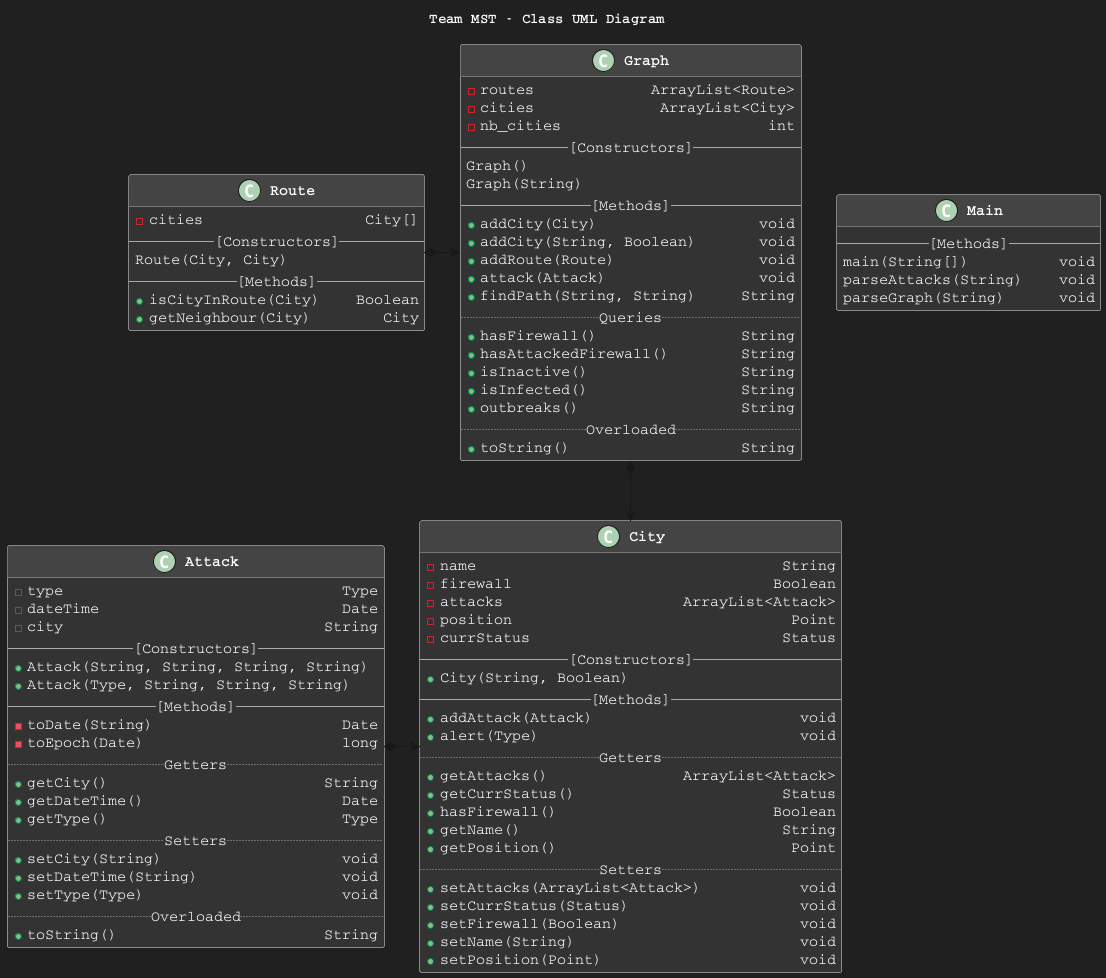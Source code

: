 @startuml GeneralStructure

skinparam{
    backgroundColor 202020
    defaultFontName Courier
    defaultFontColor white

    ClassBackgroundColor 333333
    ClassBorderColor AAAAAA
    ClassHeaderBackgroundColor 444444
    ClassFontSize 17
    ClassFontStyle bold
    ClassAttributeFontSize 15

    lineType orthogonal
}

title Team MST - Class UML Diagram


class Attack {
  -type                               Type
  -dateTime                           Date
  -city                             String
  --[Constructors]--
  +Attack(String, String, String, String)
  +Attack(Type, String, String, String)
  --[Methods]--
  -toDate(String)                     Date
  -toEpoch(Date)                      long
  ..Getters..
  +getCity()                        String
  +getDateTime()                      Date
  +getType()                          Type
  ..Setters..
  +setCity(String)                    void
  +setDateTime(String)                void
  +setType(Type)                      void
  ..Overloaded..
  +toString()                       String
}

class City {
  -name                                  String
  -firewall                             Boolean
  -attacks                    ArrayList<Attack>
  -position                               Point
  -currStatus                            Status
  --[Constructors]--
  +City(String, Boolean)
  --[Methods]--
  +addAttack(Attack)                       void
  +alert(Type)                             void
  ..Getters..
  +getAttacks()               ArrayList<Attack>
  +getCurrStatus()                       Status
  +hasFirewall()                        Boolean
  +getName()                             String
  +getPosition()                          Point
  ..Setters..
  +setAttacks(ArrayList<Attack>)           void
  +setCurrStatus(Status)                   void
  +setFirewall(Boolean)                    void
  +setName(String)                         void
  +setPosition(Point)                      void
}

class Graph {
  -routes             ArrayList<Route>
  -cities              ArrayList<City>
  -nb_cities                       int
  --[Constructors]--
  Graph()
  Graph(String)
  --[Methods]--
  +addCity(City)                  void
  +addCity(String, Boolean)       void
  +addRoute(Route)                void
  +attack(Attack)                 void
  +findPath(String, String)     String
  ..Queries..
  +hasFirewall()                String
  +hasAttackedFirewall()        String
  +isInactive()                 String
  +isInfected()                 String
  +outbreaks()                  String
  ..Overloaded..
  +toString()                   String
}

class Route {
  -cities                  City[]
  --[Constructors]--
  Route(City, City)
  --[Methods]--
  +isCityInRoute(City)    Boolean
  +getNeighbour(City)        City
}

class Main {
  --[Methods]--
  main(String[])          void
  parseAttacks(String)    void
  parseGraph(String)      void
}

City <--l--* Attack
Graph *--> City
Graph <-l-* Route
@enduml